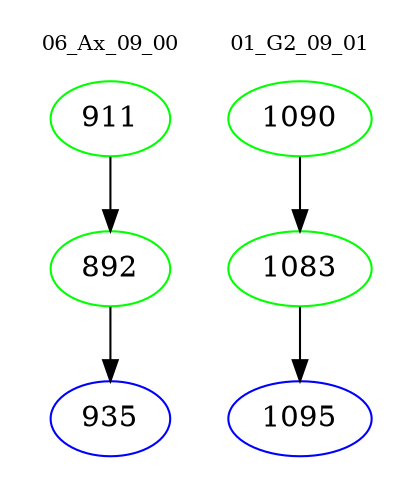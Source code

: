digraph{
subgraph cluster_0 {
color = white
label = "06_Ax_09_00";
fontsize=10;
T0_911 [label="911", color="green"]
T0_911 -> T0_892 [color="black"]
T0_892 [label="892", color="green"]
T0_892 -> T0_935 [color="black"]
T0_935 [label="935", color="blue"]
}
subgraph cluster_1 {
color = white
label = "01_G2_09_01";
fontsize=10;
T1_1090 [label="1090", color="green"]
T1_1090 -> T1_1083 [color="black"]
T1_1083 [label="1083", color="green"]
T1_1083 -> T1_1095 [color="black"]
T1_1095 [label="1095", color="blue"]
}
}
